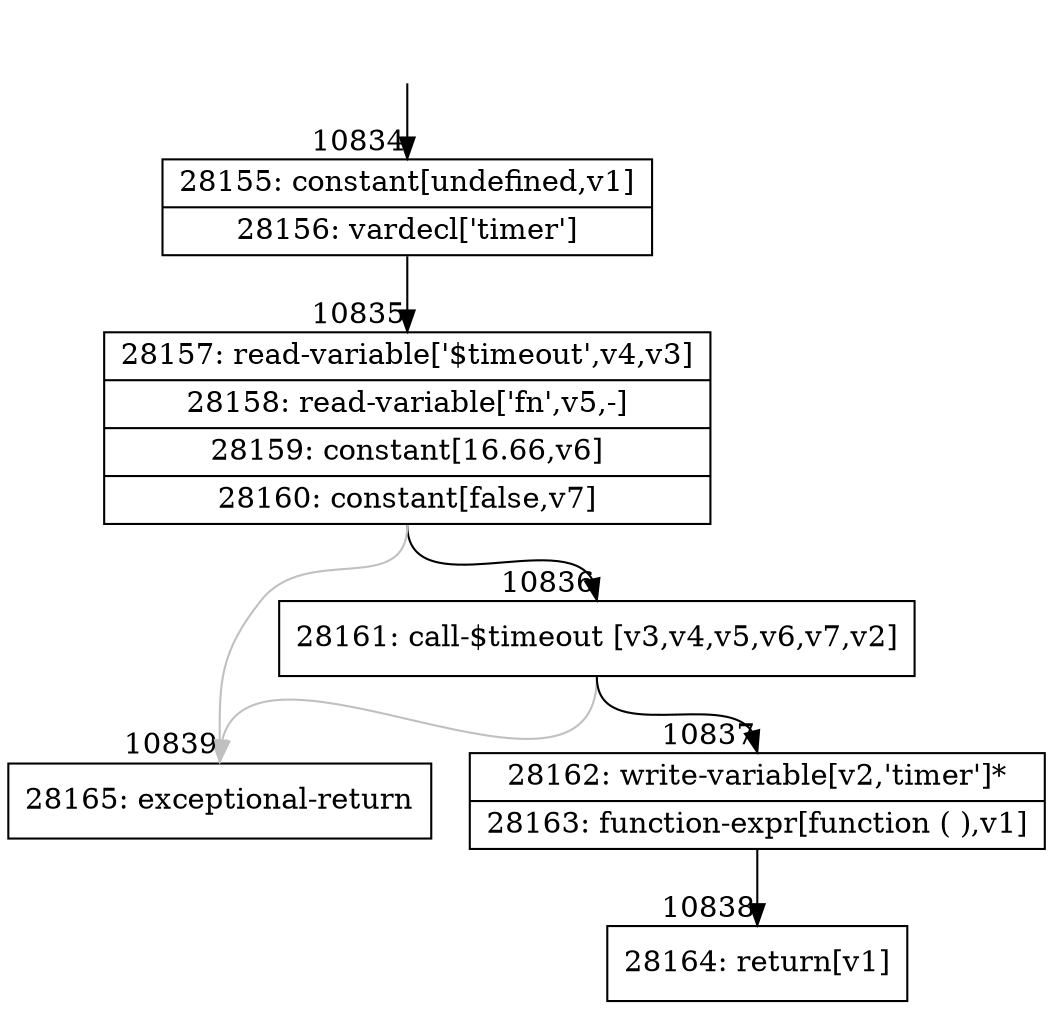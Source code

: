 digraph {
rankdir="TD"
BB_entry837[shape=none,label=""];
BB_entry837 -> BB10834 [tailport=s, headport=n, headlabel="    10834"]
BB10834 [shape=record label="{28155: constant[undefined,v1]|28156: vardecl['timer']}" ] 
BB10834 -> BB10835 [tailport=s, headport=n, headlabel="      10835"]
BB10835 [shape=record label="{28157: read-variable['$timeout',v4,v3]|28158: read-variable['fn',v5,-]|28159: constant[16.66,v6]|28160: constant[false,v7]}" ] 
BB10835 -> BB10836 [tailport=s, headport=n, headlabel="      10836"]
BB10835 -> BB10839 [tailport=s, headport=n, color=gray, headlabel="      10839"]
BB10836 [shape=record label="{28161: call-$timeout [v3,v4,v5,v6,v7,v2]}" ] 
BB10836 -> BB10837 [tailport=s, headport=n, headlabel="      10837"]
BB10836 -> BB10839 [tailport=s, headport=n, color=gray]
BB10837 [shape=record label="{28162: write-variable[v2,'timer']*|28163: function-expr[function ( ),v1]}" ] 
BB10837 -> BB10838 [tailport=s, headport=n, headlabel="      10838"]
BB10838 [shape=record label="{28164: return[v1]}" ] 
BB10839 [shape=record label="{28165: exceptional-return}" ] 
//#$~ 14859
}
